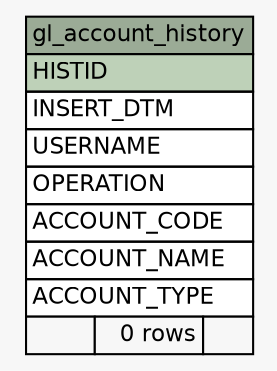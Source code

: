 // dot 2.38.0 on Windows 7 6.1
// SchemaSpy rev 590
digraph "gl_account_history" {
  graph [
    rankdir="RL"
    bgcolor="#f7f7f7"
    nodesep="0.18"
    ranksep="0.46"
    fontname="Helvetica"
    fontsize="11"
  ];
  node [
    fontname="Helvetica"
    fontsize="11"
    shape="plaintext"
  ];
  edge [
    arrowsize="0.8"
  ];
  "gl_account_history" [
    label=<
    <TABLE BORDER="0" CELLBORDER="1" CELLSPACING="0" BGCOLOR="#ffffff">
      <TR><TD COLSPAN="3" BGCOLOR="#9bab96" ALIGN="CENTER">gl_account_history</TD></TR>
      <TR><TD PORT="HISTID" COLSPAN="3" BGCOLOR="#bed1b8" ALIGN="LEFT">HISTID</TD></TR>
      <TR><TD PORT="INSERT_DTM" COLSPAN="3" ALIGN="LEFT">INSERT_DTM</TD></TR>
      <TR><TD PORT="USERNAME" COLSPAN="3" ALIGN="LEFT">USERNAME</TD></TR>
      <TR><TD PORT="OPERATION" COLSPAN="3" ALIGN="LEFT">OPERATION</TD></TR>
      <TR><TD PORT="ACCOUNT_CODE" COLSPAN="3" ALIGN="LEFT">ACCOUNT_CODE</TD></TR>
      <TR><TD PORT="ACCOUNT_NAME" COLSPAN="3" ALIGN="LEFT">ACCOUNT_NAME</TD></TR>
      <TR><TD PORT="ACCOUNT_TYPE" COLSPAN="3" ALIGN="LEFT">ACCOUNT_TYPE</TD></TR>
      <TR><TD ALIGN="LEFT" BGCOLOR="#f7f7f7">  </TD><TD ALIGN="RIGHT" BGCOLOR="#f7f7f7">0 rows</TD><TD ALIGN="RIGHT" BGCOLOR="#f7f7f7">  </TD></TR>
    </TABLE>>
    URL="tables/gl_account_history.html"
    tooltip="gl_account_history"
  ];
}
